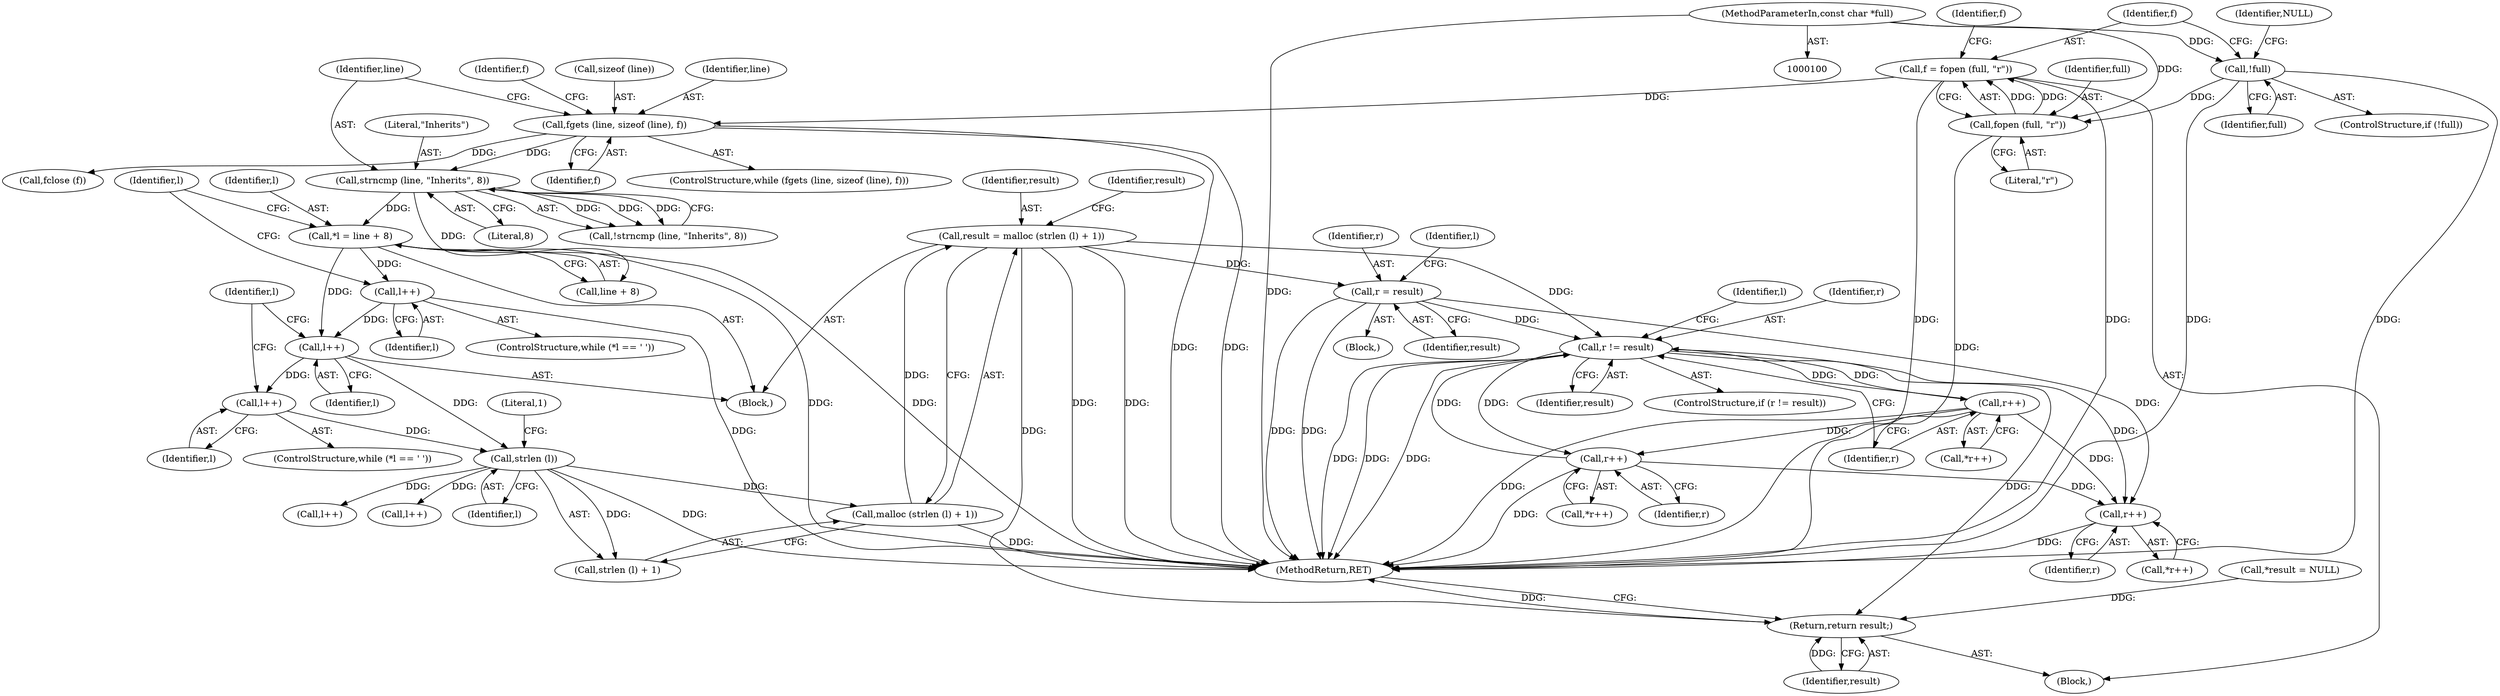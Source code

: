 digraph "0_xcursor_897213f36baf6926daf6d192c709cf627aa5fd05@API" {
"1000165" [label="(Call,result = malloc (strlen (l) + 1))"];
"1000167" [label="(Call,malloc (strlen (l) + 1))"];
"1000169" [label="(Call,strlen (l))"];
"1000163" [label="(Call,l++)"];
"1000156" [label="(Call,l++)"];
"1000148" [label="(Call,l++)"];
"1000137" [label="(Call,*l = line + 8)"];
"1000131" [label="(Call,strncmp (line, \"Inherits\", 8))"];
"1000123" [label="(Call,fgets (line, sizeof (line), f))"];
"1000114" [label="(Call,f = fopen (full, \"r\"))"];
"1000116" [label="(Call,fopen (full, \"r\"))"];
"1000110" [label="(Call,!full)"];
"1000101" [label="(MethodParameterIn,const char *full)"];
"1000175" [label="(Call,r = result)"];
"1000198" [label="(Call,r != result)"];
"1000203" [label="(Call,r++)"];
"1000221" [label="(Call,r++)"];
"1000228" [label="(Call,r++)"];
"1000234" [label="(Return,return result;)"];
"1000131" [label="(Call,strncmp (line, \"Inherits\", 8))"];
"1000167" [label="(Call,malloc (strlen (l) + 1))"];
"1000123" [label="(Call,fgets (line, sizeof (line), f))"];
"1000173" [label="(Identifier,result)"];
"1000168" [label="(Call,strlen (l) + 1)"];
"1000169" [label="(Call,strlen (l))"];
"1000117" [label="(Identifier,full)"];
"1000233" [label="(Identifier,f)"];
"1000137" [label="(Call,*l = line + 8)"];
"1000221" [label="(Call,r++)"];
"1000111" [label="(Identifier,full)"];
"1000203" [label="(Call,r++)"];
"1000102" [label="(Block,)"];
"1000143" [label="(ControlStructure,while (*l == ' '))"];
"1000118" [label="(Literal,\"r\")"];
"1000204" [label="(Identifier,r)"];
"1000175" [label="(Call,r = result)"];
"1000120" [label="(Identifier,f)"];
"1000198" [label="(Call,r != result)"];
"1000156" [label="(Call,l++)"];
"1000101" [label="(MethodParameterIn,const char *full)"];
"1000174" [label="(Block,)"];
"1000171" [label="(Literal,1)"];
"1000163" [label="(Call,l++)"];
"1000224" [label="(Call,l++)"];
"1000190" [label="(Call,l++)"];
"1000130" [label="(Call,!strncmp (line, \"Inherits\", 8))"];
"1000125" [label="(Call,sizeof (line))"];
"1000132" [label="(Identifier,line)"];
"1000115" [label="(Identifier,f)"];
"1000220" [label="(Call,*r++)"];
"1000176" [label="(Identifier,r)"];
"1000127" [label="(Identifier,f)"];
"1000165" [label="(Call,result = malloc (strlen (l) + 1))"];
"1000166" [label="(Identifier,result)"];
"1000134" [label="(Literal,8)"];
"1000135" [label="(Block,)"];
"1000222" [label="(Identifier,r)"];
"1000110" [label="(Call,!full)"];
"1000158" [label="(ControlStructure,while (*l == ' '))"];
"1000114" [label="(Call,f = fopen (full, \"r\"))"];
"1000234" [label="(Return,return result;)"];
"1000209" [label="(Identifier,l)"];
"1000109" [label="(ControlStructure,if (!full))"];
"1000200" [label="(Identifier,result)"];
"1000113" [label="(Identifier,NULL)"];
"1000177" [label="(Identifier,result)"];
"1000157" [label="(Identifier,l)"];
"1000122" [label="(ControlStructure,while (fgets (line, sizeof (line), f)))"];
"1000202" [label="(Call,*r++)"];
"1000105" [label="(Call,*result = NULL)"];
"1000229" [label="(Identifier,r)"];
"1000139" [label="(Call,line + 8)"];
"1000133" [label="(Literal,\"Inherits\")"];
"1000170" [label="(Identifier,l)"];
"1000228" [label="(Call,r++)"];
"1000164" [label="(Identifier,l)"];
"1000149" [label="(Identifier,l)"];
"1000180" [label="(Identifier,l)"];
"1000146" [label="(Identifier,l)"];
"1000236" [label="(MethodReturn,RET)"];
"1000116" [label="(Call,fopen (full, \"r\"))"];
"1000161" [label="(Identifier,l)"];
"1000148" [label="(Call,l++)"];
"1000197" [label="(ControlStructure,if (r != result))"];
"1000199" [label="(Identifier,r)"];
"1000232" [label="(Call,fclose (f))"];
"1000227" [label="(Call,*r++)"];
"1000138" [label="(Identifier,l)"];
"1000235" [label="(Identifier,result)"];
"1000124" [label="(Identifier,line)"];
"1000165" -> "1000135"  [label="AST: "];
"1000165" -> "1000167"  [label="CFG: "];
"1000166" -> "1000165"  [label="AST: "];
"1000167" -> "1000165"  [label="AST: "];
"1000173" -> "1000165"  [label="CFG: "];
"1000165" -> "1000236"  [label="DDG: "];
"1000165" -> "1000236"  [label="DDG: "];
"1000167" -> "1000165"  [label="DDG: "];
"1000165" -> "1000175"  [label="DDG: "];
"1000165" -> "1000198"  [label="DDG: "];
"1000165" -> "1000234"  [label="DDG: "];
"1000167" -> "1000168"  [label="CFG: "];
"1000168" -> "1000167"  [label="AST: "];
"1000167" -> "1000236"  [label="DDG: "];
"1000169" -> "1000167"  [label="DDG: "];
"1000169" -> "1000168"  [label="AST: "];
"1000169" -> "1000170"  [label="CFG: "];
"1000170" -> "1000169"  [label="AST: "];
"1000171" -> "1000169"  [label="CFG: "];
"1000169" -> "1000236"  [label="DDG: "];
"1000169" -> "1000168"  [label="DDG: "];
"1000163" -> "1000169"  [label="DDG: "];
"1000156" -> "1000169"  [label="DDG: "];
"1000169" -> "1000190"  [label="DDG: "];
"1000169" -> "1000224"  [label="DDG: "];
"1000163" -> "1000158"  [label="AST: "];
"1000163" -> "1000164"  [label="CFG: "];
"1000164" -> "1000163"  [label="AST: "];
"1000161" -> "1000163"  [label="CFG: "];
"1000156" -> "1000163"  [label="DDG: "];
"1000156" -> "1000135"  [label="AST: "];
"1000156" -> "1000157"  [label="CFG: "];
"1000157" -> "1000156"  [label="AST: "];
"1000161" -> "1000156"  [label="CFG: "];
"1000148" -> "1000156"  [label="DDG: "];
"1000137" -> "1000156"  [label="DDG: "];
"1000148" -> "1000143"  [label="AST: "];
"1000148" -> "1000149"  [label="CFG: "];
"1000149" -> "1000148"  [label="AST: "];
"1000146" -> "1000148"  [label="CFG: "];
"1000148" -> "1000236"  [label="DDG: "];
"1000137" -> "1000148"  [label="DDG: "];
"1000137" -> "1000135"  [label="AST: "];
"1000137" -> "1000139"  [label="CFG: "];
"1000138" -> "1000137"  [label="AST: "];
"1000139" -> "1000137"  [label="AST: "];
"1000146" -> "1000137"  [label="CFG: "];
"1000137" -> "1000236"  [label="DDG: "];
"1000137" -> "1000236"  [label="DDG: "];
"1000131" -> "1000137"  [label="DDG: "];
"1000131" -> "1000130"  [label="AST: "];
"1000131" -> "1000134"  [label="CFG: "];
"1000132" -> "1000131"  [label="AST: "];
"1000133" -> "1000131"  [label="AST: "];
"1000134" -> "1000131"  [label="AST: "];
"1000130" -> "1000131"  [label="CFG: "];
"1000131" -> "1000130"  [label="DDG: "];
"1000131" -> "1000130"  [label="DDG: "];
"1000131" -> "1000130"  [label="DDG: "];
"1000123" -> "1000131"  [label="DDG: "];
"1000131" -> "1000139"  [label="DDG: "];
"1000123" -> "1000122"  [label="AST: "];
"1000123" -> "1000127"  [label="CFG: "];
"1000124" -> "1000123"  [label="AST: "];
"1000125" -> "1000123"  [label="AST: "];
"1000127" -> "1000123"  [label="AST: "];
"1000132" -> "1000123"  [label="CFG: "];
"1000233" -> "1000123"  [label="CFG: "];
"1000123" -> "1000236"  [label="DDG: "];
"1000123" -> "1000236"  [label="DDG: "];
"1000114" -> "1000123"  [label="DDG: "];
"1000123" -> "1000232"  [label="DDG: "];
"1000114" -> "1000102"  [label="AST: "];
"1000114" -> "1000116"  [label="CFG: "];
"1000115" -> "1000114"  [label="AST: "];
"1000116" -> "1000114"  [label="AST: "];
"1000120" -> "1000114"  [label="CFG: "];
"1000114" -> "1000236"  [label="DDG: "];
"1000114" -> "1000236"  [label="DDG: "];
"1000116" -> "1000114"  [label="DDG: "];
"1000116" -> "1000114"  [label="DDG: "];
"1000116" -> "1000118"  [label="CFG: "];
"1000117" -> "1000116"  [label="AST: "];
"1000118" -> "1000116"  [label="AST: "];
"1000116" -> "1000236"  [label="DDG: "];
"1000110" -> "1000116"  [label="DDG: "];
"1000101" -> "1000116"  [label="DDG: "];
"1000110" -> "1000109"  [label="AST: "];
"1000110" -> "1000111"  [label="CFG: "];
"1000111" -> "1000110"  [label="AST: "];
"1000113" -> "1000110"  [label="CFG: "];
"1000115" -> "1000110"  [label="CFG: "];
"1000110" -> "1000236"  [label="DDG: "];
"1000110" -> "1000236"  [label="DDG: "];
"1000101" -> "1000110"  [label="DDG: "];
"1000101" -> "1000100"  [label="AST: "];
"1000101" -> "1000236"  [label="DDG: "];
"1000175" -> "1000174"  [label="AST: "];
"1000175" -> "1000177"  [label="CFG: "];
"1000176" -> "1000175"  [label="AST: "];
"1000177" -> "1000175"  [label="AST: "];
"1000180" -> "1000175"  [label="CFG: "];
"1000175" -> "1000236"  [label="DDG: "];
"1000175" -> "1000236"  [label="DDG: "];
"1000175" -> "1000198"  [label="DDG: "];
"1000175" -> "1000228"  [label="DDG: "];
"1000198" -> "1000197"  [label="AST: "];
"1000198" -> "1000200"  [label="CFG: "];
"1000199" -> "1000198"  [label="AST: "];
"1000200" -> "1000198"  [label="AST: "];
"1000204" -> "1000198"  [label="CFG: "];
"1000209" -> "1000198"  [label="CFG: "];
"1000198" -> "1000236"  [label="DDG: "];
"1000198" -> "1000236"  [label="DDG: "];
"1000198" -> "1000236"  [label="DDG: "];
"1000203" -> "1000198"  [label="DDG: "];
"1000221" -> "1000198"  [label="DDG: "];
"1000198" -> "1000203"  [label="DDG: "];
"1000198" -> "1000221"  [label="DDG: "];
"1000198" -> "1000228"  [label="DDG: "];
"1000198" -> "1000234"  [label="DDG: "];
"1000203" -> "1000202"  [label="AST: "];
"1000203" -> "1000204"  [label="CFG: "];
"1000204" -> "1000203"  [label="AST: "];
"1000202" -> "1000203"  [label="CFG: "];
"1000203" -> "1000236"  [label="DDG: "];
"1000203" -> "1000221"  [label="DDG: "];
"1000203" -> "1000228"  [label="DDG: "];
"1000221" -> "1000220"  [label="AST: "];
"1000221" -> "1000222"  [label="CFG: "];
"1000222" -> "1000221"  [label="AST: "];
"1000220" -> "1000221"  [label="CFG: "];
"1000221" -> "1000236"  [label="DDG: "];
"1000221" -> "1000228"  [label="DDG: "];
"1000228" -> "1000227"  [label="AST: "];
"1000228" -> "1000229"  [label="CFG: "];
"1000229" -> "1000228"  [label="AST: "];
"1000227" -> "1000228"  [label="CFG: "];
"1000228" -> "1000236"  [label="DDG: "];
"1000234" -> "1000102"  [label="AST: "];
"1000234" -> "1000235"  [label="CFG: "];
"1000235" -> "1000234"  [label="AST: "];
"1000236" -> "1000234"  [label="CFG: "];
"1000234" -> "1000236"  [label="DDG: "];
"1000235" -> "1000234"  [label="DDG: "];
"1000105" -> "1000234"  [label="DDG: "];
}
